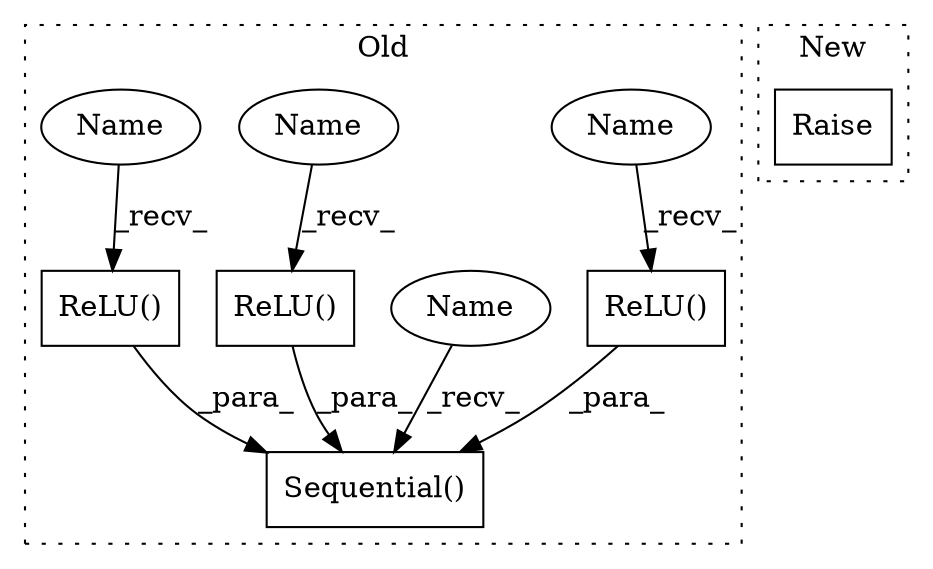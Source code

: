 digraph G {
subgraph cluster0 {
1 [label="ReLU()" a="75" s="2467" l="21" shape="box"];
3 [label="ReLU()" a="75" s="2873" l="21" shape="box"];
4 [label="Sequential()" a="75" s="2284,2894" l="35,19" shape="box"];
5 [label="ReLU()" a="75" s="2670" l="21" shape="box"];
6 [label="Name" a="87" s="2467" l="2" shape="ellipse"];
7 [label="Name" a="87" s="2284" l="2" shape="ellipse"];
8 [label="Name" a="87" s="2670" l="2" shape="ellipse"];
9 [label="Name" a="87" s="2873" l="2" shape="ellipse"];
label = "Old";
style="dotted";
}
subgraph cluster1 {
2 [label="Raise" a="91" s="4061" l="6" shape="box"];
label = "New";
style="dotted";
}
1 -> 4 [label="_para_"];
3 -> 4 [label="_para_"];
5 -> 4 [label="_para_"];
6 -> 1 [label="_recv_"];
7 -> 4 [label="_recv_"];
8 -> 5 [label="_recv_"];
9 -> 3 [label="_recv_"];
}
